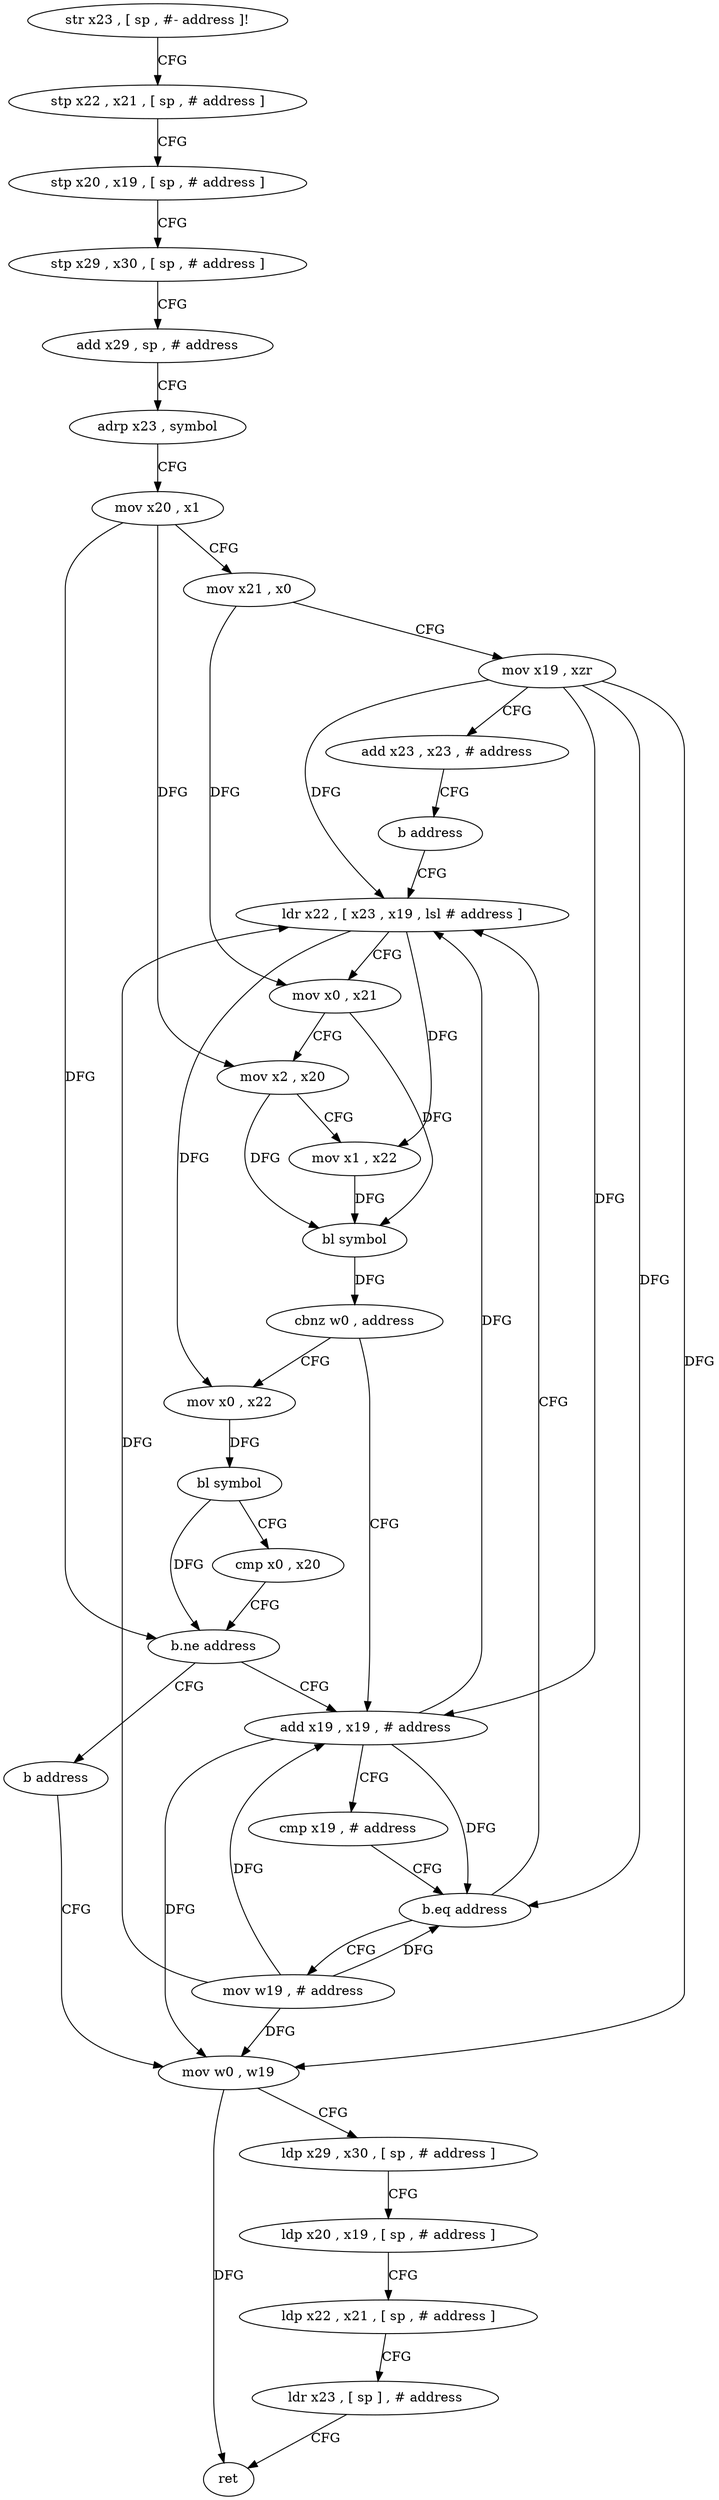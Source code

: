 digraph "func" {
"4207600" [label = "str x23 , [ sp , #- address ]!" ]
"4207604" [label = "stp x22 , x21 , [ sp , # address ]" ]
"4207608" [label = "stp x20 , x19 , [ sp , # address ]" ]
"4207612" [label = "stp x29 , x30 , [ sp , # address ]" ]
"4207616" [label = "add x29 , sp , # address" ]
"4207620" [label = "adrp x23 , symbol" ]
"4207624" [label = "mov x20 , x1" ]
"4207628" [label = "mov x21 , x0" ]
"4207632" [label = "mov x19 , xzr" ]
"4207636" [label = "add x23 , x23 , # address" ]
"4207640" [label = "b address" ]
"4207656" [label = "ldr x22 , [ x23 , x19 , lsl # address ]" ]
"4207660" [label = "mov x0 , x21" ]
"4207664" [label = "mov x2 , x20" ]
"4207668" [label = "mov x1 , x22" ]
"4207672" [label = "bl symbol" ]
"4207676" [label = "cbnz w0 , address" ]
"4207644" [label = "add x19 , x19 , # address" ]
"4207680" [label = "mov x0 , x22" ]
"4207648" [label = "cmp x19 , # address" ]
"4207652" [label = "b.eq address" ]
"4207700" [label = "mov w19 , # address" ]
"4207684" [label = "bl symbol" ]
"4207688" [label = "cmp x0 , x20" ]
"4207692" [label = "b.ne address" ]
"4207696" [label = "b address" ]
"4207704" [label = "mov w0 , w19" ]
"4207708" [label = "ldp x29 , x30 , [ sp , # address ]" ]
"4207712" [label = "ldp x20 , x19 , [ sp , # address ]" ]
"4207716" [label = "ldp x22 , x21 , [ sp , # address ]" ]
"4207720" [label = "ldr x23 , [ sp ] , # address" ]
"4207724" [label = "ret" ]
"4207600" -> "4207604" [ label = "CFG" ]
"4207604" -> "4207608" [ label = "CFG" ]
"4207608" -> "4207612" [ label = "CFG" ]
"4207612" -> "4207616" [ label = "CFG" ]
"4207616" -> "4207620" [ label = "CFG" ]
"4207620" -> "4207624" [ label = "CFG" ]
"4207624" -> "4207628" [ label = "CFG" ]
"4207624" -> "4207664" [ label = "DFG" ]
"4207624" -> "4207692" [ label = "DFG" ]
"4207628" -> "4207632" [ label = "CFG" ]
"4207628" -> "4207660" [ label = "DFG" ]
"4207632" -> "4207636" [ label = "CFG" ]
"4207632" -> "4207656" [ label = "DFG" ]
"4207632" -> "4207644" [ label = "DFG" ]
"4207632" -> "4207652" [ label = "DFG" ]
"4207632" -> "4207704" [ label = "DFG" ]
"4207636" -> "4207640" [ label = "CFG" ]
"4207640" -> "4207656" [ label = "CFG" ]
"4207656" -> "4207660" [ label = "CFG" ]
"4207656" -> "4207668" [ label = "DFG" ]
"4207656" -> "4207680" [ label = "DFG" ]
"4207660" -> "4207664" [ label = "CFG" ]
"4207660" -> "4207672" [ label = "DFG" ]
"4207664" -> "4207668" [ label = "CFG" ]
"4207664" -> "4207672" [ label = "DFG" ]
"4207668" -> "4207672" [ label = "DFG" ]
"4207672" -> "4207676" [ label = "DFG" ]
"4207676" -> "4207644" [ label = "CFG" ]
"4207676" -> "4207680" [ label = "CFG" ]
"4207644" -> "4207648" [ label = "CFG" ]
"4207644" -> "4207656" [ label = "DFG" ]
"4207644" -> "4207652" [ label = "DFG" ]
"4207644" -> "4207704" [ label = "DFG" ]
"4207680" -> "4207684" [ label = "DFG" ]
"4207648" -> "4207652" [ label = "CFG" ]
"4207652" -> "4207700" [ label = "CFG" ]
"4207652" -> "4207656" [ label = "CFG" ]
"4207700" -> "4207704" [ label = "DFG" ]
"4207700" -> "4207656" [ label = "DFG" ]
"4207700" -> "4207644" [ label = "DFG" ]
"4207700" -> "4207652" [ label = "DFG" ]
"4207684" -> "4207688" [ label = "CFG" ]
"4207684" -> "4207692" [ label = "DFG" ]
"4207688" -> "4207692" [ label = "CFG" ]
"4207692" -> "4207644" [ label = "CFG" ]
"4207692" -> "4207696" [ label = "CFG" ]
"4207696" -> "4207704" [ label = "CFG" ]
"4207704" -> "4207708" [ label = "CFG" ]
"4207704" -> "4207724" [ label = "DFG" ]
"4207708" -> "4207712" [ label = "CFG" ]
"4207712" -> "4207716" [ label = "CFG" ]
"4207716" -> "4207720" [ label = "CFG" ]
"4207720" -> "4207724" [ label = "CFG" ]
}
